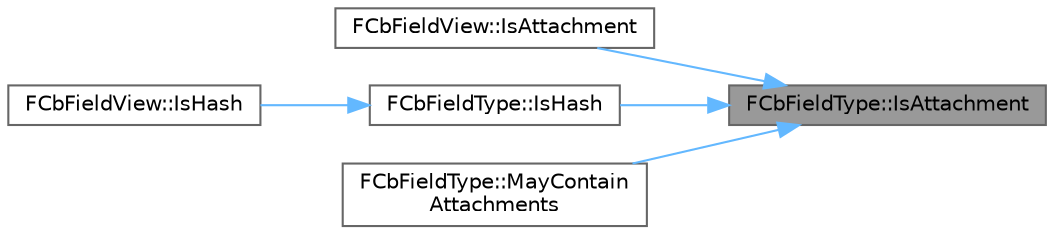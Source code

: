 digraph "FCbFieldType::IsAttachment"
{
 // INTERACTIVE_SVG=YES
 // LATEX_PDF_SIZE
  bgcolor="transparent";
  edge [fontname=Helvetica,fontsize=10,labelfontname=Helvetica,labelfontsize=10];
  node [fontname=Helvetica,fontsize=10,shape=box,height=0.2,width=0.4];
  rankdir="RL";
  Node1 [id="Node000001",label="FCbFieldType::IsAttachment",height=0.2,width=0.4,color="gray40", fillcolor="grey60", style="filled", fontcolor="black",tooltip=" "];
  Node1 -> Node2 [id="edge1_Node000001_Node000002",dir="back",color="steelblue1",style="solid",tooltip=" "];
  Node2 [id="Node000002",label="FCbFieldView::IsAttachment",height=0.2,width=0.4,color="grey40", fillcolor="white", style="filled",URL="$dc/deb/classFCbFieldView.html#ac74a6a4a8f60b11a3fba59c7ec0f0d96",tooltip=" "];
  Node1 -> Node3 [id="edge2_Node000001_Node000003",dir="back",color="steelblue1",style="solid",tooltip=" "];
  Node3 [id="Node000003",label="FCbFieldType::IsHash",height=0.2,width=0.4,color="grey40", fillcolor="white", style="filled",URL="$d3/d96/classFCbFieldType.html#a3308992e35885b68f703f7f1f5a5b047",tooltip=" "];
  Node3 -> Node4 [id="edge3_Node000003_Node000004",dir="back",color="steelblue1",style="solid",tooltip=" "];
  Node4 [id="Node000004",label="FCbFieldView::IsHash",height=0.2,width=0.4,color="grey40", fillcolor="white", style="filled",URL="$dc/deb/classFCbFieldView.html#aab850401607438a5cdf77b0fa9fbc4ab",tooltip=" "];
  Node1 -> Node5 [id="edge4_Node000001_Node000005",dir="back",color="steelblue1",style="solid",tooltip=" "];
  Node5 [id="Node000005",label="FCbFieldType::MayContain\lAttachments",height=0.2,width=0.4,color="grey40", fillcolor="white", style="filled",URL="$d3/d96/classFCbFieldType.html#a826a099c30e9310f2111befe2cc3e8e3",tooltip="Whether the type is or may contain fields of any attachment type."];
}
